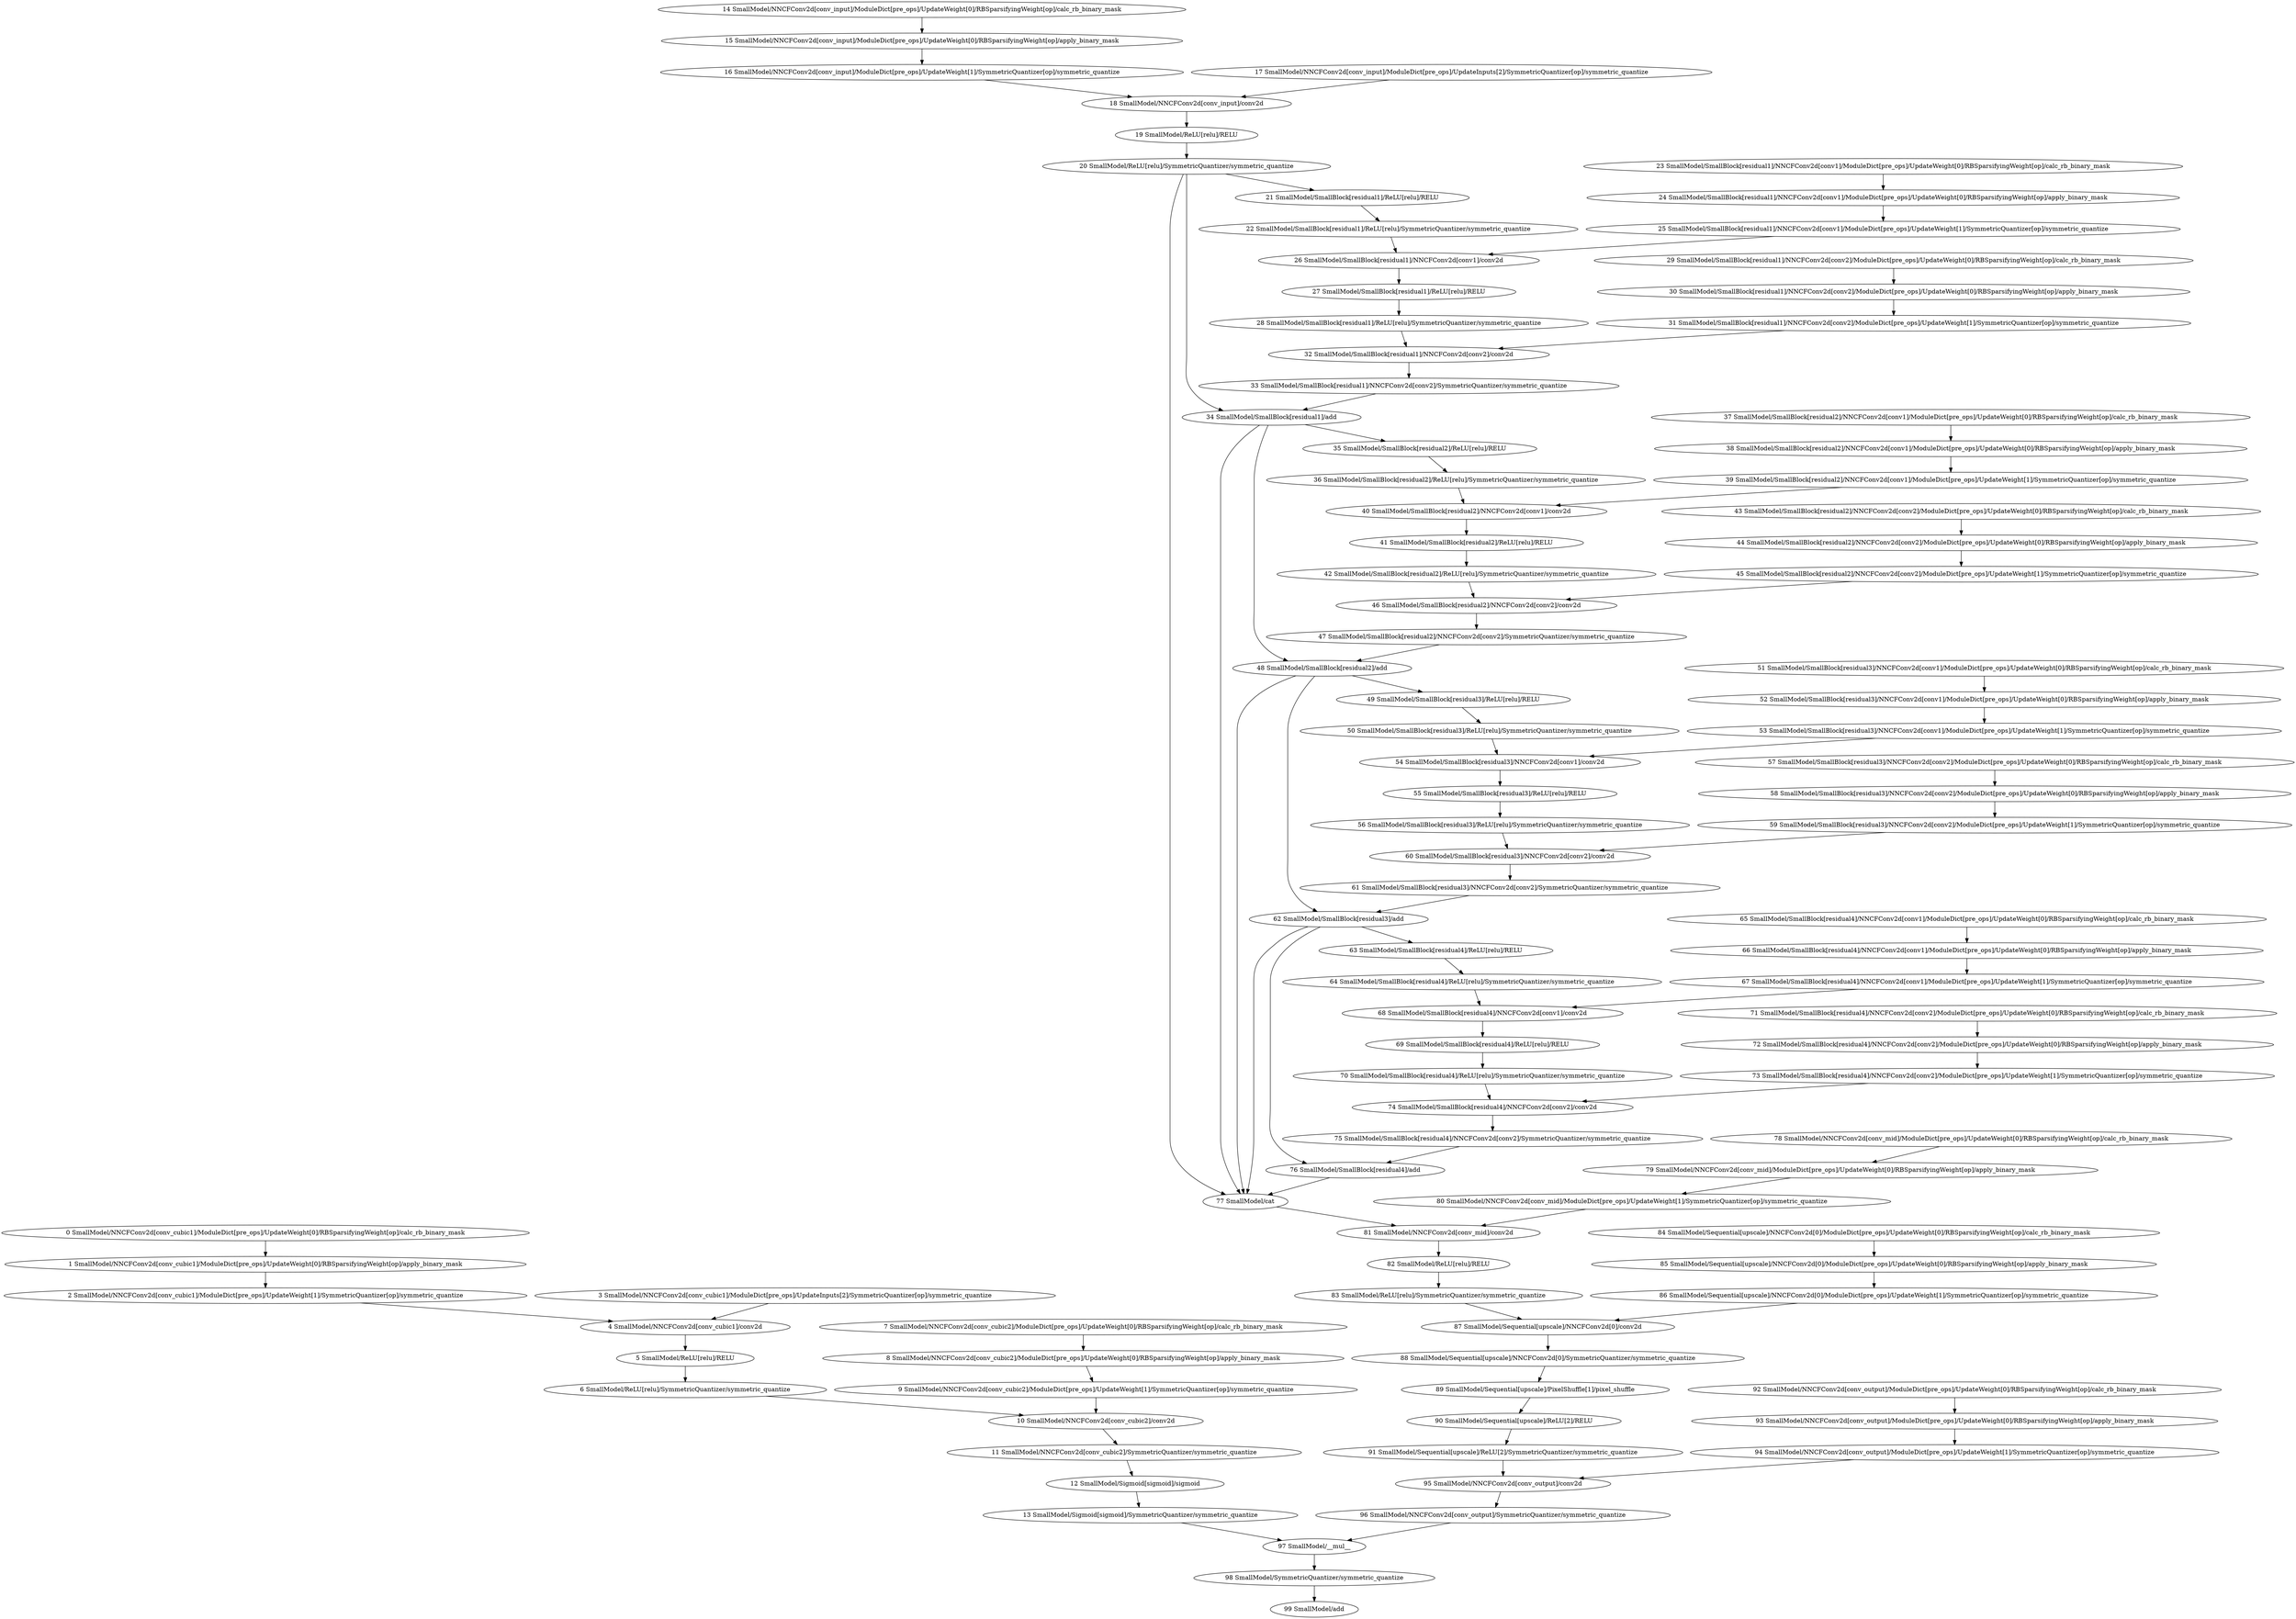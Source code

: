 strict digraph  {
"0 SmallModel/NNCFConv2d[conv_cubic1]/ModuleDict[pre_ops]/UpdateWeight[0]/RBSparsifyingWeight[op]/calc_rb_binary_mask" [id=0, scope="SmallModel/NNCFConv2d[conv_cubic1]/ModuleDict[pre_ops]/UpdateWeight[0]/RBSparsifyingWeight[op]", type=calc_rb_binary_mask];
"1 SmallModel/NNCFConv2d[conv_cubic1]/ModuleDict[pre_ops]/UpdateWeight[0]/RBSparsifyingWeight[op]/apply_binary_mask" [id=1, scope="SmallModel/NNCFConv2d[conv_cubic1]/ModuleDict[pre_ops]/UpdateWeight[0]/RBSparsifyingWeight[op]", type=apply_binary_mask];
"2 SmallModel/NNCFConv2d[conv_cubic1]/ModuleDict[pre_ops]/UpdateWeight[1]/SymmetricQuantizer[op]/symmetric_quantize" [id=2, scope="SmallModel/NNCFConv2d[conv_cubic1]/ModuleDict[pre_ops]/UpdateWeight[1]/SymmetricQuantizer[op]", type=symmetric_quantize];
"3 SmallModel/NNCFConv2d[conv_cubic1]/ModuleDict[pre_ops]/UpdateInputs[2]/SymmetricQuantizer[op]/symmetric_quantize" [id=3, scope="SmallModel/NNCFConv2d[conv_cubic1]/ModuleDict[pre_ops]/UpdateInputs[2]/SymmetricQuantizer[op]", type=symmetric_quantize];
"4 SmallModel/NNCFConv2d[conv_cubic1]/conv2d" [id=4, scope="SmallModel/NNCFConv2d[conv_cubic1]", type=conv2d];
"5 SmallModel/ReLU[relu]/RELU" [id=5, scope="SmallModel/ReLU[relu]", type=RELU];
"6 SmallModel/ReLU[relu]/SymmetricQuantizer/symmetric_quantize" [id=6, scope="SmallModel/ReLU[relu]/SymmetricQuantizer", type=symmetric_quantize];
"7 SmallModel/NNCFConv2d[conv_cubic2]/ModuleDict[pre_ops]/UpdateWeight[0]/RBSparsifyingWeight[op]/calc_rb_binary_mask" [id=7, scope="SmallModel/NNCFConv2d[conv_cubic2]/ModuleDict[pre_ops]/UpdateWeight[0]/RBSparsifyingWeight[op]", type=calc_rb_binary_mask];
"8 SmallModel/NNCFConv2d[conv_cubic2]/ModuleDict[pre_ops]/UpdateWeight[0]/RBSparsifyingWeight[op]/apply_binary_mask" [id=8, scope="SmallModel/NNCFConv2d[conv_cubic2]/ModuleDict[pre_ops]/UpdateWeight[0]/RBSparsifyingWeight[op]", type=apply_binary_mask];
"9 SmallModel/NNCFConv2d[conv_cubic2]/ModuleDict[pre_ops]/UpdateWeight[1]/SymmetricQuantizer[op]/symmetric_quantize" [id=9, scope="SmallModel/NNCFConv2d[conv_cubic2]/ModuleDict[pre_ops]/UpdateWeight[1]/SymmetricQuantizer[op]", type=symmetric_quantize];
"10 SmallModel/NNCFConv2d[conv_cubic2]/conv2d" [id=10, scope="SmallModel/NNCFConv2d[conv_cubic2]", type=conv2d];
"11 SmallModel/NNCFConv2d[conv_cubic2]/SymmetricQuantizer/symmetric_quantize" [id=11, scope="SmallModel/NNCFConv2d[conv_cubic2]/SymmetricQuantizer", type=symmetric_quantize];
"12 SmallModel/Sigmoid[sigmoid]/sigmoid" [id=12, scope="SmallModel/Sigmoid[sigmoid]", type=sigmoid];
"13 SmallModel/Sigmoid[sigmoid]/SymmetricQuantizer/symmetric_quantize" [id=13, scope="SmallModel/Sigmoid[sigmoid]/SymmetricQuantizer", type=symmetric_quantize];
"14 SmallModel/NNCFConv2d[conv_input]/ModuleDict[pre_ops]/UpdateWeight[0]/RBSparsifyingWeight[op]/calc_rb_binary_mask" [id=14, scope="SmallModel/NNCFConv2d[conv_input]/ModuleDict[pre_ops]/UpdateWeight[0]/RBSparsifyingWeight[op]", type=calc_rb_binary_mask];
"15 SmallModel/NNCFConv2d[conv_input]/ModuleDict[pre_ops]/UpdateWeight[0]/RBSparsifyingWeight[op]/apply_binary_mask" [id=15, scope="SmallModel/NNCFConv2d[conv_input]/ModuleDict[pre_ops]/UpdateWeight[0]/RBSparsifyingWeight[op]", type=apply_binary_mask];
"16 SmallModel/NNCFConv2d[conv_input]/ModuleDict[pre_ops]/UpdateWeight[1]/SymmetricQuantizer[op]/symmetric_quantize" [id=16, scope="SmallModel/NNCFConv2d[conv_input]/ModuleDict[pre_ops]/UpdateWeight[1]/SymmetricQuantizer[op]", type=symmetric_quantize];
"17 SmallModel/NNCFConv2d[conv_input]/ModuleDict[pre_ops]/UpdateInputs[2]/SymmetricQuantizer[op]/symmetric_quantize" [id=17, scope="SmallModel/NNCFConv2d[conv_input]/ModuleDict[pre_ops]/UpdateInputs[2]/SymmetricQuantizer[op]", type=symmetric_quantize];
"18 SmallModel/NNCFConv2d[conv_input]/conv2d" [id=18, scope="SmallModel/NNCFConv2d[conv_input]", type=conv2d];
"19 SmallModel/ReLU[relu]/RELU" [id=19, scope="SmallModel/ReLU[relu]", type=RELU];
"20 SmallModel/ReLU[relu]/SymmetricQuantizer/symmetric_quantize" [id=20, scope="SmallModel/ReLU[relu]/SymmetricQuantizer", type=symmetric_quantize];
"21 SmallModel/SmallBlock[residual1]/ReLU[relu]/RELU" [id=21, scope="SmallModel/SmallBlock[residual1]/ReLU[relu]", type=RELU];
"22 SmallModel/SmallBlock[residual1]/ReLU[relu]/SymmetricQuantizer/symmetric_quantize" [id=22, scope="SmallModel/SmallBlock[residual1]/ReLU[relu]/SymmetricQuantizer", type=symmetric_quantize];
"23 SmallModel/SmallBlock[residual1]/NNCFConv2d[conv1]/ModuleDict[pre_ops]/UpdateWeight[0]/RBSparsifyingWeight[op]/calc_rb_binary_mask" [id=23, scope="SmallModel/SmallBlock[residual1]/NNCFConv2d[conv1]/ModuleDict[pre_ops]/UpdateWeight[0]/RBSparsifyingWeight[op]", type=calc_rb_binary_mask];
"24 SmallModel/SmallBlock[residual1]/NNCFConv2d[conv1]/ModuleDict[pre_ops]/UpdateWeight[0]/RBSparsifyingWeight[op]/apply_binary_mask" [id=24, scope="SmallModel/SmallBlock[residual1]/NNCFConv2d[conv1]/ModuleDict[pre_ops]/UpdateWeight[0]/RBSparsifyingWeight[op]", type=apply_binary_mask];
"25 SmallModel/SmallBlock[residual1]/NNCFConv2d[conv1]/ModuleDict[pre_ops]/UpdateWeight[1]/SymmetricQuantizer[op]/symmetric_quantize" [id=25, scope="SmallModel/SmallBlock[residual1]/NNCFConv2d[conv1]/ModuleDict[pre_ops]/UpdateWeight[1]/SymmetricQuantizer[op]", type=symmetric_quantize];
"26 SmallModel/SmallBlock[residual1]/NNCFConv2d[conv1]/conv2d" [id=26, scope="SmallModel/SmallBlock[residual1]/NNCFConv2d[conv1]", type=conv2d];
"27 SmallModel/SmallBlock[residual1]/ReLU[relu]/RELU" [id=27, scope="SmallModel/SmallBlock[residual1]/ReLU[relu]", type=RELU];
"28 SmallModel/SmallBlock[residual1]/ReLU[relu]/SymmetricQuantizer/symmetric_quantize" [id=28, scope="SmallModel/SmallBlock[residual1]/ReLU[relu]/SymmetricQuantizer", type=symmetric_quantize];
"29 SmallModel/SmallBlock[residual1]/NNCFConv2d[conv2]/ModuleDict[pre_ops]/UpdateWeight[0]/RBSparsifyingWeight[op]/calc_rb_binary_mask" [id=29, scope="SmallModel/SmallBlock[residual1]/NNCFConv2d[conv2]/ModuleDict[pre_ops]/UpdateWeight[0]/RBSparsifyingWeight[op]", type=calc_rb_binary_mask];
"30 SmallModel/SmallBlock[residual1]/NNCFConv2d[conv2]/ModuleDict[pre_ops]/UpdateWeight[0]/RBSparsifyingWeight[op]/apply_binary_mask" [id=30, scope="SmallModel/SmallBlock[residual1]/NNCFConv2d[conv2]/ModuleDict[pre_ops]/UpdateWeight[0]/RBSparsifyingWeight[op]", type=apply_binary_mask];
"31 SmallModel/SmallBlock[residual1]/NNCFConv2d[conv2]/ModuleDict[pre_ops]/UpdateWeight[1]/SymmetricQuantizer[op]/symmetric_quantize" [id=31, scope="SmallModel/SmallBlock[residual1]/NNCFConv2d[conv2]/ModuleDict[pre_ops]/UpdateWeight[1]/SymmetricQuantizer[op]", type=symmetric_quantize];
"32 SmallModel/SmallBlock[residual1]/NNCFConv2d[conv2]/conv2d" [id=32, scope="SmallModel/SmallBlock[residual1]/NNCFConv2d[conv2]", type=conv2d];
"33 SmallModel/SmallBlock[residual1]/NNCFConv2d[conv2]/SymmetricQuantizer/symmetric_quantize" [id=33, scope="SmallModel/SmallBlock[residual1]/NNCFConv2d[conv2]/SymmetricQuantizer", type=symmetric_quantize];
"34 SmallModel/SmallBlock[residual1]/add" [id=34, scope="SmallModel/SmallBlock[residual1]", type=add];
"35 SmallModel/SmallBlock[residual2]/ReLU[relu]/RELU" [id=35, scope="SmallModel/SmallBlock[residual2]/ReLU[relu]", type=RELU];
"36 SmallModel/SmallBlock[residual2]/ReLU[relu]/SymmetricQuantizer/symmetric_quantize" [id=36, scope="SmallModel/SmallBlock[residual2]/ReLU[relu]/SymmetricQuantizer", type=symmetric_quantize];
"37 SmallModel/SmallBlock[residual2]/NNCFConv2d[conv1]/ModuleDict[pre_ops]/UpdateWeight[0]/RBSparsifyingWeight[op]/calc_rb_binary_mask" [id=37, scope="SmallModel/SmallBlock[residual2]/NNCFConv2d[conv1]/ModuleDict[pre_ops]/UpdateWeight[0]/RBSparsifyingWeight[op]", type=calc_rb_binary_mask];
"38 SmallModel/SmallBlock[residual2]/NNCFConv2d[conv1]/ModuleDict[pre_ops]/UpdateWeight[0]/RBSparsifyingWeight[op]/apply_binary_mask" [id=38, scope="SmallModel/SmallBlock[residual2]/NNCFConv2d[conv1]/ModuleDict[pre_ops]/UpdateWeight[0]/RBSparsifyingWeight[op]", type=apply_binary_mask];
"39 SmallModel/SmallBlock[residual2]/NNCFConv2d[conv1]/ModuleDict[pre_ops]/UpdateWeight[1]/SymmetricQuantizer[op]/symmetric_quantize" [id=39, scope="SmallModel/SmallBlock[residual2]/NNCFConv2d[conv1]/ModuleDict[pre_ops]/UpdateWeight[1]/SymmetricQuantizer[op]", type=symmetric_quantize];
"40 SmallModel/SmallBlock[residual2]/NNCFConv2d[conv1]/conv2d" [id=40, scope="SmallModel/SmallBlock[residual2]/NNCFConv2d[conv1]", type=conv2d];
"41 SmallModel/SmallBlock[residual2]/ReLU[relu]/RELU" [id=41, scope="SmallModel/SmallBlock[residual2]/ReLU[relu]", type=RELU];
"42 SmallModel/SmallBlock[residual2]/ReLU[relu]/SymmetricQuantizer/symmetric_quantize" [id=42, scope="SmallModel/SmallBlock[residual2]/ReLU[relu]/SymmetricQuantizer", type=symmetric_quantize];
"43 SmallModel/SmallBlock[residual2]/NNCFConv2d[conv2]/ModuleDict[pre_ops]/UpdateWeight[0]/RBSparsifyingWeight[op]/calc_rb_binary_mask" [id=43, scope="SmallModel/SmallBlock[residual2]/NNCFConv2d[conv2]/ModuleDict[pre_ops]/UpdateWeight[0]/RBSparsifyingWeight[op]", type=calc_rb_binary_mask];
"44 SmallModel/SmallBlock[residual2]/NNCFConv2d[conv2]/ModuleDict[pre_ops]/UpdateWeight[0]/RBSparsifyingWeight[op]/apply_binary_mask" [id=44, scope="SmallModel/SmallBlock[residual2]/NNCFConv2d[conv2]/ModuleDict[pre_ops]/UpdateWeight[0]/RBSparsifyingWeight[op]", type=apply_binary_mask];
"45 SmallModel/SmallBlock[residual2]/NNCFConv2d[conv2]/ModuleDict[pre_ops]/UpdateWeight[1]/SymmetricQuantizer[op]/symmetric_quantize" [id=45, scope="SmallModel/SmallBlock[residual2]/NNCFConv2d[conv2]/ModuleDict[pre_ops]/UpdateWeight[1]/SymmetricQuantizer[op]", type=symmetric_quantize];
"46 SmallModel/SmallBlock[residual2]/NNCFConv2d[conv2]/conv2d" [id=46, scope="SmallModel/SmallBlock[residual2]/NNCFConv2d[conv2]", type=conv2d];
"47 SmallModel/SmallBlock[residual2]/NNCFConv2d[conv2]/SymmetricQuantizer/symmetric_quantize" [id=47, scope="SmallModel/SmallBlock[residual2]/NNCFConv2d[conv2]/SymmetricQuantizer", type=symmetric_quantize];
"48 SmallModel/SmallBlock[residual2]/add" [id=48, scope="SmallModel/SmallBlock[residual2]", type=add];
"49 SmallModel/SmallBlock[residual3]/ReLU[relu]/RELU" [id=49, scope="SmallModel/SmallBlock[residual3]/ReLU[relu]", type=RELU];
"50 SmallModel/SmallBlock[residual3]/ReLU[relu]/SymmetricQuantizer/symmetric_quantize" [id=50, scope="SmallModel/SmallBlock[residual3]/ReLU[relu]/SymmetricQuantizer", type=symmetric_quantize];
"51 SmallModel/SmallBlock[residual3]/NNCFConv2d[conv1]/ModuleDict[pre_ops]/UpdateWeight[0]/RBSparsifyingWeight[op]/calc_rb_binary_mask" [id=51, scope="SmallModel/SmallBlock[residual3]/NNCFConv2d[conv1]/ModuleDict[pre_ops]/UpdateWeight[0]/RBSparsifyingWeight[op]", type=calc_rb_binary_mask];
"52 SmallModel/SmallBlock[residual3]/NNCFConv2d[conv1]/ModuleDict[pre_ops]/UpdateWeight[0]/RBSparsifyingWeight[op]/apply_binary_mask" [id=52, scope="SmallModel/SmallBlock[residual3]/NNCFConv2d[conv1]/ModuleDict[pre_ops]/UpdateWeight[0]/RBSparsifyingWeight[op]", type=apply_binary_mask];
"53 SmallModel/SmallBlock[residual3]/NNCFConv2d[conv1]/ModuleDict[pre_ops]/UpdateWeight[1]/SymmetricQuantizer[op]/symmetric_quantize" [id=53, scope="SmallModel/SmallBlock[residual3]/NNCFConv2d[conv1]/ModuleDict[pre_ops]/UpdateWeight[1]/SymmetricQuantizer[op]", type=symmetric_quantize];
"54 SmallModel/SmallBlock[residual3]/NNCFConv2d[conv1]/conv2d" [id=54, scope="SmallModel/SmallBlock[residual3]/NNCFConv2d[conv1]", type=conv2d];
"55 SmallModel/SmallBlock[residual3]/ReLU[relu]/RELU" [id=55, scope="SmallModel/SmallBlock[residual3]/ReLU[relu]", type=RELU];
"56 SmallModel/SmallBlock[residual3]/ReLU[relu]/SymmetricQuantizer/symmetric_quantize" [id=56, scope="SmallModel/SmallBlock[residual3]/ReLU[relu]/SymmetricQuantizer", type=symmetric_quantize];
"57 SmallModel/SmallBlock[residual3]/NNCFConv2d[conv2]/ModuleDict[pre_ops]/UpdateWeight[0]/RBSparsifyingWeight[op]/calc_rb_binary_mask" [id=57, scope="SmallModel/SmallBlock[residual3]/NNCFConv2d[conv2]/ModuleDict[pre_ops]/UpdateWeight[0]/RBSparsifyingWeight[op]", type=calc_rb_binary_mask];
"58 SmallModel/SmallBlock[residual3]/NNCFConv2d[conv2]/ModuleDict[pre_ops]/UpdateWeight[0]/RBSparsifyingWeight[op]/apply_binary_mask" [id=58, scope="SmallModel/SmallBlock[residual3]/NNCFConv2d[conv2]/ModuleDict[pre_ops]/UpdateWeight[0]/RBSparsifyingWeight[op]", type=apply_binary_mask];
"59 SmallModel/SmallBlock[residual3]/NNCFConv2d[conv2]/ModuleDict[pre_ops]/UpdateWeight[1]/SymmetricQuantizer[op]/symmetric_quantize" [id=59, scope="SmallModel/SmallBlock[residual3]/NNCFConv2d[conv2]/ModuleDict[pre_ops]/UpdateWeight[1]/SymmetricQuantizer[op]", type=symmetric_quantize];
"60 SmallModel/SmallBlock[residual3]/NNCFConv2d[conv2]/conv2d" [id=60, scope="SmallModel/SmallBlock[residual3]/NNCFConv2d[conv2]", type=conv2d];
"61 SmallModel/SmallBlock[residual3]/NNCFConv2d[conv2]/SymmetricQuantizer/symmetric_quantize" [id=61, scope="SmallModel/SmallBlock[residual3]/NNCFConv2d[conv2]/SymmetricQuantizer", type=symmetric_quantize];
"62 SmallModel/SmallBlock[residual3]/add" [id=62, scope="SmallModel/SmallBlock[residual3]", type=add];
"63 SmallModel/SmallBlock[residual4]/ReLU[relu]/RELU" [id=63, scope="SmallModel/SmallBlock[residual4]/ReLU[relu]", type=RELU];
"64 SmallModel/SmallBlock[residual4]/ReLU[relu]/SymmetricQuantizer/symmetric_quantize" [id=64, scope="SmallModel/SmallBlock[residual4]/ReLU[relu]/SymmetricQuantizer", type=symmetric_quantize];
"65 SmallModel/SmallBlock[residual4]/NNCFConv2d[conv1]/ModuleDict[pre_ops]/UpdateWeight[0]/RBSparsifyingWeight[op]/calc_rb_binary_mask" [id=65, scope="SmallModel/SmallBlock[residual4]/NNCFConv2d[conv1]/ModuleDict[pre_ops]/UpdateWeight[0]/RBSparsifyingWeight[op]", type=calc_rb_binary_mask];
"66 SmallModel/SmallBlock[residual4]/NNCFConv2d[conv1]/ModuleDict[pre_ops]/UpdateWeight[0]/RBSparsifyingWeight[op]/apply_binary_mask" [id=66, scope="SmallModel/SmallBlock[residual4]/NNCFConv2d[conv1]/ModuleDict[pre_ops]/UpdateWeight[0]/RBSparsifyingWeight[op]", type=apply_binary_mask];
"67 SmallModel/SmallBlock[residual4]/NNCFConv2d[conv1]/ModuleDict[pre_ops]/UpdateWeight[1]/SymmetricQuantizer[op]/symmetric_quantize" [id=67, scope="SmallModel/SmallBlock[residual4]/NNCFConv2d[conv1]/ModuleDict[pre_ops]/UpdateWeight[1]/SymmetricQuantizer[op]", type=symmetric_quantize];
"68 SmallModel/SmallBlock[residual4]/NNCFConv2d[conv1]/conv2d" [id=68, scope="SmallModel/SmallBlock[residual4]/NNCFConv2d[conv1]", type=conv2d];
"69 SmallModel/SmallBlock[residual4]/ReLU[relu]/RELU" [id=69, scope="SmallModel/SmallBlock[residual4]/ReLU[relu]", type=RELU];
"70 SmallModel/SmallBlock[residual4]/ReLU[relu]/SymmetricQuantizer/symmetric_quantize" [id=70, scope="SmallModel/SmallBlock[residual4]/ReLU[relu]/SymmetricQuantizer", type=symmetric_quantize];
"71 SmallModel/SmallBlock[residual4]/NNCFConv2d[conv2]/ModuleDict[pre_ops]/UpdateWeight[0]/RBSparsifyingWeight[op]/calc_rb_binary_mask" [id=71, scope="SmallModel/SmallBlock[residual4]/NNCFConv2d[conv2]/ModuleDict[pre_ops]/UpdateWeight[0]/RBSparsifyingWeight[op]", type=calc_rb_binary_mask];
"72 SmallModel/SmallBlock[residual4]/NNCFConv2d[conv2]/ModuleDict[pre_ops]/UpdateWeight[0]/RBSparsifyingWeight[op]/apply_binary_mask" [id=72, scope="SmallModel/SmallBlock[residual4]/NNCFConv2d[conv2]/ModuleDict[pre_ops]/UpdateWeight[0]/RBSparsifyingWeight[op]", type=apply_binary_mask];
"73 SmallModel/SmallBlock[residual4]/NNCFConv2d[conv2]/ModuleDict[pre_ops]/UpdateWeight[1]/SymmetricQuantizer[op]/symmetric_quantize" [id=73, scope="SmallModel/SmallBlock[residual4]/NNCFConv2d[conv2]/ModuleDict[pre_ops]/UpdateWeight[1]/SymmetricQuantizer[op]", type=symmetric_quantize];
"74 SmallModel/SmallBlock[residual4]/NNCFConv2d[conv2]/conv2d" [id=74, scope="SmallModel/SmallBlock[residual4]/NNCFConv2d[conv2]", type=conv2d];
"75 SmallModel/SmallBlock[residual4]/NNCFConv2d[conv2]/SymmetricQuantizer/symmetric_quantize" [id=75, scope="SmallModel/SmallBlock[residual4]/NNCFConv2d[conv2]/SymmetricQuantizer", type=symmetric_quantize];
"76 SmallModel/SmallBlock[residual4]/add" [id=76, scope="SmallModel/SmallBlock[residual4]", type=add];
"77 SmallModel/cat" [id=77, scope=SmallModel, type=cat];
"78 SmallModel/NNCFConv2d[conv_mid]/ModuleDict[pre_ops]/UpdateWeight[0]/RBSparsifyingWeight[op]/calc_rb_binary_mask" [id=78, scope="SmallModel/NNCFConv2d[conv_mid]/ModuleDict[pre_ops]/UpdateWeight[0]/RBSparsifyingWeight[op]", type=calc_rb_binary_mask];
"79 SmallModel/NNCFConv2d[conv_mid]/ModuleDict[pre_ops]/UpdateWeight[0]/RBSparsifyingWeight[op]/apply_binary_mask" [id=79, scope="SmallModel/NNCFConv2d[conv_mid]/ModuleDict[pre_ops]/UpdateWeight[0]/RBSparsifyingWeight[op]", type=apply_binary_mask];
"80 SmallModel/NNCFConv2d[conv_mid]/ModuleDict[pre_ops]/UpdateWeight[1]/SymmetricQuantizer[op]/symmetric_quantize" [id=80, scope="SmallModel/NNCFConv2d[conv_mid]/ModuleDict[pre_ops]/UpdateWeight[1]/SymmetricQuantizer[op]", type=symmetric_quantize];
"81 SmallModel/NNCFConv2d[conv_mid]/conv2d" [id=81, scope="SmallModel/NNCFConv2d[conv_mid]", type=conv2d];
"82 SmallModel/ReLU[relu]/RELU" [id=82, scope="SmallModel/ReLU[relu]", type=RELU];
"83 SmallModel/ReLU[relu]/SymmetricQuantizer/symmetric_quantize" [id=83, scope="SmallModel/ReLU[relu]/SymmetricQuantizer", type=symmetric_quantize];
"84 SmallModel/Sequential[upscale]/NNCFConv2d[0]/ModuleDict[pre_ops]/UpdateWeight[0]/RBSparsifyingWeight[op]/calc_rb_binary_mask" [id=84, scope="SmallModel/Sequential[upscale]/NNCFConv2d[0]/ModuleDict[pre_ops]/UpdateWeight[0]/RBSparsifyingWeight[op]", type=calc_rb_binary_mask];
"85 SmallModel/Sequential[upscale]/NNCFConv2d[0]/ModuleDict[pre_ops]/UpdateWeight[0]/RBSparsifyingWeight[op]/apply_binary_mask" [id=85, scope="SmallModel/Sequential[upscale]/NNCFConv2d[0]/ModuleDict[pre_ops]/UpdateWeight[0]/RBSparsifyingWeight[op]", type=apply_binary_mask];
"86 SmallModel/Sequential[upscale]/NNCFConv2d[0]/ModuleDict[pre_ops]/UpdateWeight[1]/SymmetricQuantizer[op]/symmetric_quantize" [id=86, scope="SmallModel/Sequential[upscale]/NNCFConv2d[0]/ModuleDict[pre_ops]/UpdateWeight[1]/SymmetricQuantizer[op]", type=symmetric_quantize];
"87 SmallModel/Sequential[upscale]/NNCFConv2d[0]/conv2d" [id=87, scope="SmallModel/Sequential[upscale]/NNCFConv2d[0]", type=conv2d];
"88 SmallModel/Sequential[upscale]/NNCFConv2d[0]/SymmetricQuantizer/symmetric_quantize" [id=88, scope="SmallModel/Sequential[upscale]/NNCFConv2d[0]/SymmetricQuantizer", type=symmetric_quantize];
"89 SmallModel/Sequential[upscale]/PixelShuffle[1]/pixel_shuffle" [id=89, scope="SmallModel/Sequential[upscale]/PixelShuffle[1]", type=pixel_shuffle];
"90 SmallModel/Sequential[upscale]/ReLU[2]/RELU" [id=90, scope="SmallModel/Sequential[upscale]/ReLU[2]", type=RELU];
"91 SmallModel/Sequential[upscale]/ReLU[2]/SymmetricQuantizer/symmetric_quantize" [id=91, scope="SmallModel/Sequential[upscale]/ReLU[2]/SymmetricQuantizer", type=symmetric_quantize];
"92 SmallModel/NNCFConv2d[conv_output]/ModuleDict[pre_ops]/UpdateWeight[0]/RBSparsifyingWeight[op]/calc_rb_binary_mask" [id=92, scope="SmallModel/NNCFConv2d[conv_output]/ModuleDict[pre_ops]/UpdateWeight[0]/RBSparsifyingWeight[op]", type=calc_rb_binary_mask];
"93 SmallModel/NNCFConv2d[conv_output]/ModuleDict[pre_ops]/UpdateWeight[0]/RBSparsifyingWeight[op]/apply_binary_mask" [id=93, scope="SmallModel/NNCFConv2d[conv_output]/ModuleDict[pre_ops]/UpdateWeight[0]/RBSparsifyingWeight[op]", type=apply_binary_mask];
"94 SmallModel/NNCFConv2d[conv_output]/ModuleDict[pre_ops]/UpdateWeight[1]/SymmetricQuantizer[op]/symmetric_quantize" [id=94, scope="SmallModel/NNCFConv2d[conv_output]/ModuleDict[pre_ops]/UpdateWeight[1]/SymmetricQuantizer[op]", type=symmetric_quantize];
"95 SmallModel/NNCFConv2d[conv_output]/conv2d" [id=95, scope="SmallModel/NNCFConv2d[conv_output]", type=conv2d];
"96 SmallModel/NNCFConv2d[conv_output]/SymmetricQuantizer/symmetric_quantize" [id=96, scope="SmallModel/NNCFConv2d[conv_output]/SymmetricQuantizer", type=symmetric_quantize];
"97 SmallModel/__mul__" [id=97, scope=SmallModel, type=__mul__];
"98 SmallModel/SymmetricQuantizer/symmetric_quantize" [id=98, scope="SmallModel/SymmetricQuantizer", type=symmetric_quantize];
"99 SmallModel/add" [id=99, scope=SmallModel, type=add];
"0 SmallModel/NNCFConv2d[conv_cubic1]/ModuleDict[pre_ops]/UpdateWeight[0]/RBSparsifyingWeight[op]/calc_rb_binary_mask" -> "1 SmallModel/NNCFConv2d[conv_cubic1]/ModuleDict[pre_ops]/UpdateWeight[0]/RBSparsifyingWeight[op]/apply_binary_mask";
"1 SmallModel/NNCFConv2d[conv_cubic1]/ModuleDict[pre_ops]/UpdateWeight[0]/RBSparsifyingWeight[op]/apply_binary_mask" -> "2 SmallModel/NNCFConv2d[conv_cubic1]/ModuleDict[pre_ops]/UpdateWeight[1]/SymmetricQuantizer[op]/symmetric_quantize";
"2 SmallModel/NNCFConv2d[conv_cubic1]/ModuleDict[pre_ops]/UpdateWeight[1]/SymmetricQuantizer[op]/symmetric_quantize" -> "4 SmallModel/NNCFConv2d[conv_cubic1]/conv2d";
"3 SmallModel/NNCFConv2d[conv_cubic1]/ModuleDict[pre_ops]/UpdateInputs[2]/SymmetricQuantizer[op]/symmetric_quantize" -> "4 SmallModel/NNCFConv2d[conv_cubic1]/conv2d";
"4 SmallModel/NNCFConv2d[conv_cubic1]/conv2d" -> "5 SmallModel/ReLU[relu]/RELU";
"5 SmallModel/ReLU[relu]/RELU" -> "6 SmallModel/ReLU[relu]/SymmetricQuantizer/symmetric_quantize";
"7 SmallModel/NNCFConv2d[conv_cubic2]/ModuleDict[pre_ops]/UpdateWeight[0]/RBSparsifyingWeight[op]/calc_rb_binary_mask" -> "8 SmallModel/NNCFConv2d[conv_cubic2]/ModuleDict[pre_ops]/UpdateWeight[0]/RBSparsifyingWeight[op]/apply_binary_mask";
"8 SmallModel/NNCFConv2d[conv_cubic2]/ModuleDict[pre_ops]/UpdateWeight[0]/RBSparsifyingWeight[op]/apply_binary_mask" -> "9 SmallModel/NNCFConv2d[conv_cubic2]/ModuleDict[pre_ops]/UpdateWeight[1]/SymmetricQuantizer[op]/symmetric_quantize";
"6 SmallModel/ReLU[relu]/SymmetricQuantizer/symmetric_quantize" -> "10 SmallModel/NNCFConv2d[conv_cubic2]/conv2d";
"9 SmallModel/NNCFConv2d[conv_cubic2]/ModuleDict[pre_ops]/UpdateWeight[1]/SymmetricQuantizer[op]/symmetric_quantize" -> "10 SmallModel/NNCFConv2d[conv_cubic2]/conv2d";
"10 SmallModel/NNCFConv2d[conv_cubic2]/conv2d" -> "11 SmallModel/NNCFConv2d[conv_cubic2]/SymmetricQuantizer/symmetric_quantize";
"11 SmallModel/NNCFConv2d[conv_cubic2]/SymmetricQuantizer/symmetric_quantize" -> "12 SmallModel/Sigmoid[sigmoid]/sigmoid";
"12 SmallModel/Sigmoid[sigmoid]/sigmoid" -> "13 SmallModel/Sigmoid[sigmoid]/SymmetricQuantizer/symmetric_quantize";
"13 SmallModel/Sigmoid[sigmoid]/SymmetricQuantizer/symmetric_quantize" -> "97 SmallModel/__mul__";
"14 SmallModel/NNCFConv2d[conv_input]/ModuleDict[pre_ops]/UpdateWeight[0]/RBSparsifyingWeight[op]/calc_rb_binary_mask" -> "15 SmallModel/NNCFConv2d[conv_input]/ModuleDict[pre_ops]/UpdateWeight[0]/RBSparsifyingWeight[op]/apply_binary_mask";
"15 SmallModel/NNCFConv2d[conv_input]/ModuleDict[pre_ops]/UpdateWeight[0]/RBSparsifyingWeight[op]/apply_binary_mask" -> "16 SmallModel/NNCFConv2d[conv_input]/ModuleDict[pre_ops]/UpdateWeight[1]/SymmetricQuantizer[op]/symmetric_quantize";
"16 SmallModel/NNCFConv2d[conv_input]/ModuleDict[pre_ops]/UpdateWeight[1]/SymmetricQuantizer[op]/symmetric_quantize" -> "18 SmallModel/NNCFConv2d[conv_input]/conv2d";
"17 SmallModel/NNCFConv2d[conv_input]/ModuleDict[pre_ops]/UpdateInputs[2]/SymmetricQuantizer[op]/symmetric_quantize" -> "18 SmallModel/NNCFConv2d[conv_input]/conv2d";
"18 SmallModel/NNCFConv2d[conv_input]/conv2d" -> "19 SmallModel/ReLU[relu]/RELU";
"19 SmallModel/ReLU[relu]/RELU" -> "20 SmallModel/ReLU[relu]/SymmetricQuantizer/symmetric_quantize";
"20 SmallModel/ReLU[relu]/SymmetricQuantizer/symmetric_quantize" -> "21 SmallModel/SmallBlock[residual1]/ReLU[relu]/RELU";
"20 SmallModel/ReLU[relu]/SymmetricQuantizer/symmetric_quantize" -> "34 SmallModel/SmallBlock[residual1]/add";
"20 SmallModel/ReLU[relu]/SymmetricQuantizer/symmetric_quantize" -> "77 SmallModel/cat";
"21 SmallModel/SmallBlock[residual1]/ReLU[relu]/RELU" -> "22 SmallModel/SmallBlock[residual1]/ReLU[relu]/SymmetricQuantizer/symmetric_quantize";
"22 SmallModel/SmallBlock[residual1]/ReLU[relu]/SymmetricQuantizer/symmetric_quantize" -> "26 SmallModel/SmallBlock[residual1]/NNCFConv2d[conv1]/conv2d";
"23 SmallModel/SmallBlock[residual1]/NNCFConv2d[conv1]/ModuleDict[pre_ops]/UpdateWeight[0]/RBSparsifyingWeight[op]/calc_rb_binary_mask" -> "24 SmallModel/SmallBlock[residual1]/NNCFConv2d[conv1]/ModuleDict[pre_ops]/UpdateWeight[0]/RBSparsifyingWeight[op]/apply_binary_mask";
"24 SmallModel/SmallBlock[residual1]/NNCFConv2d[conv1]/ModuleDict[pre_ops]/UpdateWeight[0]/RBSparsifyingWeight[op]/apply_binary_mask" -> "25 SmallModel/SmallBlock[residual1]/NNCFConv2d[conv1]/ModuleDict[pre_ops]/UpdateWeight[1]/SymmetricQuantizer[op]/symmetric_quantize";
"25 SmallModel/SmallBlock[residual1]/NNCFConv2d[conv1]/ModuleDict[pre_ops]/UpdateWeight[1]/SymmetricQuantizer[op]/symmetric_quantize" -> "26 SmallModel/SmallBlock[residual1]/NNCFConv2d[conv1]/conv2d";
"26 SmallModel/SmallBlock[residual1]/NNCFConv2d[conv1]/conv2d" -> "27 SmallModel/SmallBlock[residual1]/ReLU[relu]/RELU";
"27 SmallModel/SmallBlock[residual1]/ReLU[relu]/RELU" -> "28 SmallModel/SmallBlock[residual1]/ReLU[relu]/SymmetricQuantizer/symmetric_quantize";
"28 SmallModel/SmallBlock[residual1]/ReLU[relu]/SymmetricQuantizer/symmetric_quantize" -> "32 SmallModel/SmallBlock[residual1]/NNCFConv2d[conv2]/conv2d";
"29 SmallModel/SmallBlock[residual1]/NNCFConv2d[conv2]/ModuleDict[pre_ops]/UpdateWeight[0]/RBSparsifyingWeight[op]/calc_rb_binary_mask" -> "30 SmallModel/SmallBlock[residual1]/NNCFConv2d[conv2]/ModuleDict[pre_ops]/UpdateWeight[0]/RBSparsifyingWeight[op]/apply_binary_mask";
"30 SmallModel/SmallBlock[residual1]/NNCFConv2d[conv2]/ModuleDict[pre_ops]/UpdateWeight[0]/RBSparsifyingWeight[op]/apply_binary_mask" -> "31 SmallModel/SmallBlock[residual1]/NNCFConv2d[conv2]/ModuleDict[pre_ops]/UpdateWeight[1]/SymmetricQuantizer[op]/symmetric_quantize";
"31 SmallModel/SmallBlock[residual1]/NNCFConv2d[conv2]/ModuleDict[pre_ops]/UpdateWeight[1]/SymmetricQuantizer[op]/symmetric_quantize" -> "32 SmallModel/SmallBlock[residual1]/NNCFConv2d[conv2]/conv2d";
"32 SmallModel/SmallBlock[residual1]/NNCFConv2d[conv2]/conv2d" -> "33 SmallModel/SmallBlock[residual1]/NNCFConv2d[conv2]/SymmetricQuantizer/symmetric_quantize";
"33 SmallModel/SmallBlock[residual1]/NNCFConv2d[conv2]/SymmetricQuantizer/symmetric_quantize" -> "34 SmallModel/SmallBlock[residual1]/add";
"34 SmallModel/SmallBlock[residual1]/add" -> "35 SmallModel/SmallBlock[residual2]/ReLU[relu]/RELU";
"34 SmallModel/SmallBlock[residual1]/add" -> "48 SmallModel/SmallBlock[residual2]/add";
"34 SmallModel/SmallBlock[residual1]/add" -> "77 SmallModel/cat";
"35 SmallModel/SmallBlock[residual2]/ReLU[relu]/RELU" -> "36 SmallModel/SmallBlock[residual2]/ReLU[relu]/SymmetricQuantizer/symmetric_quantize";
"36 SmallModel/SmallBlock[residual2]/ReLU[relu]/SymmetricQuantizer/symmetric_quantize" -> "40 SmallModel/SmallBlock[residual2]/NNCFConv2d[conv1]/conv2d";
"37 SmallModel/SmallBlock[residual2]/NNCFConv2d[conv1]/ModuleDict[pre_ops]/UpdateWeight[0]/RBSparsifyingWeight[op]/calc_rb_binary_mask" -> "38 SmallModel/SmallBlock[residual2]/NNCFConv2d[conv1]/ModuleDict[pre_ops]/UpdateWeight[0]/RBSparsifyingWeight[op]/apply_binary_mask";
"38 SmallModel/SmallBlock[residual2]/NNCFConv2d[conv1]/ModuleDict[pre_ops]/UpdateWeight[0]/RBSparsifyingWeight[op]/apply_binary_mask" -> "39 SmallModel/SmallBlock[residual2]/NNCFConv2d[conv1]/ModuleDict[pre_ops]/UpdateWeight[1]/SymmetricQuantizer[op]/symmetric_quantize";
"39 SmallModel/SmallBlock[residual2]/NNCFConv2d[conv1]/ModuleDict[pre_ops]/UpdateWeight[1]/SymmetricQuantizer[op]/symmetric_quantize" -> "40 SmallModel/SmallBlock[residual2]/NNCFConv2d[conv1]/conv2d";
"40 SmallModel/SmallBlock[residual2]/NNCFConv2d[conv1]/conv2d" -> "41 SmallModel/SmallBlock[residual2]/ReLU[relu]/RELU";
"41 SmallModel/SmallBlock[residual2]/ReLU[relu]/RELU" -> "42 SmallModel/SmallBlock[residual2]/ReLU[relu]/SymmetricQuantizer/symmetric_quantize";
"42 SmallModel/SmallBlock[residual2]/ReLU[relu]/SymmetricQuantizer/symmetric_quantize" -> "46 SmallModel/SmallBlock[residual2]/NNCFConv2d[conv2]/conv2d";
"43 SmallModel/SmallBlock[residual2]/NNCFConv2d[conv2]/ModuleDict[pre_ops]/UpdateWeight[0]/RBSparsifyingWeight[op]/calc_rb_binary_mask" -> "44 SmallModel/SmallBlock[residual2]/NNCFConv2d[conv2]/ModuleDict[pre_ops]/UpdateWeight[0]/RBSparsifyingWeight[op]/apply_binary_mask";
"44 SmallModel/SmallBlock[residual2]/NNCFConv2d[conv2]/ModuleDict[pre_ops]/UpdateWeight[0]/RBSparsifyingWeight[op]/apply_binary_mask" -> "45 SmallModel/SmallBlock[residual2]/NNCFConv2d[conv2]/ModuleDict[pre_ops]/UpdateWeight[1]/SymmetricQuantizer[op]/symmetric_quantize";
"45 SmallModel/SmallBlock[residual2]/NNCFConv2d[conv2]/ModuleDict[pre_ops]/UpdateWeight[1]/SymmetricQuantizer[op]/symmetric_quantize" -> "46 SmallModel/SmallBlock[residual2]/NNCFConv2d[conv2]/conv2d";
"46 SmallModel/SmallBlock[residual2]/NNCFConv2d[conv2]/conv2d" -> "47 SmallModel/SmallBlock[residual2]/NNCFConv2d[conv2]/SymmetricQuantizer/symmetric_quantize";
"47 SmallModel/SmallBlock[residual2]/NNCFConv2d[conv2]/SymmetricQuantizer/symmetric_quantize" -> "48 SmallModel/SmallBlock[residual2]/add";
"48 SmallModel/SmallBlock[residual2]/add" -> "49 SmallModel/SmallBlock[residual3]/ReLU[relu]/RELU";
"48 SmallModel/SmallBlock[residual2]/add" -> "62 SmallModel/SmallBlock[residual3]/add";
"48 SmallModel/SmallBlock[residual2]/add" -> "77 SmallModel/cat";
"49 SmallModel/SmallBlock[residual3]/ReLU[relu]/RELU" -> "50 SmallModel/SmallBlock[residual3]/ReLU[relu]/SymmetricQuantizer/symmetric_quantize";
"50 SmallModel/SmallBlock[residual3]/ReLU[relu]/SymmetricQuantizer/symmetric_quantize" -> "54 SmallModel/SmallBlock[residual3]/NNCFConv2d[conv1]/conv2d";
"51 SmallModel/SmallBlock[residual3]/NNCFConv2d[conv1]/ModuleDict[pre_ops]/UpdateWeight[0]/RBSparsifyingWeight[op]/calc_rb_binary_mask" -> "52 SmallModel/SmallBlock[residual3]/NNCFConv2d[conv1]/ModuleDict[pre_ops]/UpdateWeight[0]/RBSparsifyingWeight[op]/apply_binary_mask";
"52 SmallModel/SmallBlock[residual3]/NNCFConv2d[conv1]/ModuleDict[pre_ops]/UpdateWeight[0]/RBSparsifyingWeight[op]/apply_binary_mask" -> "53 SmallModel/SmallBlock[residual3]/NNCFConv2d[conv1]/ModuleDict[pre_ops]/UpdateWeight[1]/SymmetricQuantizer[op]/symmetric_quantize";
"53 SmallModel/SmallBlock[residual3]/NNCFConv2d[conv1]/ModuleDict[pre_ops]/UpdateWeight[1]/SymmetricQuantizer[op]/symmetric_quantize" -> "54 SmallModel/SmallBlock[residual3]/NNCFConv2d[conv1]/conv2d";
"54 SmallModel/SmallBlock[residual3]/NNCFConv2d[conv1]/conv2d" -> "55 SmallModel/SmallBlock[residual3]/ReLU[relu]/RELU";
"55 SmallModel/SmallBlock[residual3]/ReLU[relu]/RELU" -> "56 SmallModel/SmallBlock[residual3]/ReLU[relu]/SymmetricQuantizer/symmetric_quantize";
"56 SmallModel/SmallBlock[residual3]/ReLU[relu]/SymmetricQuantizer/symmetric_quantize" -> "60 SmallModel/SmallBlock[residual3]/NNCFConv2d[conv2]/conv2d";
"57 SmallModel/SmallBlock[residual3]/NNCFConv2d[conv2]/ModuleDict[pre_ops]/UpdateWeight[0]/RBSparsifyingWeight[op]/calc_rb_binary_mask" -> "58 SmallModel/SmallBlock[residual3]/NNCFConv2d[conv2]/ModuleDict[pre_ops]/UpdateWeight[0]/RBSparsifyingWeight[op]/apply_binary_mask";
"58 SmallModel/SmallBlock[residual3]/NNCFConv2d[conv2]/ModuleDict[pre_ops]/UpdateWeight[0]/RBSparsifyingWeight[op]/apply_binary_mask" -> "59 SmallModel/SmallBlock[residual3]/NNCFConv2d[conv2]/ModuleDict[pre_ops]/UpdateWeight[1]/SymmetricQuantizer[op]/symmetric_quantize";
"59 SmallModel/SmallBlock[residual3]/NNCFConv2d[conv2]/ModuleDict[pre_ops]/UpdateWeight[1]/SymmetricQuantizer[op]/symmetric_quantize" -> "60 SmallModel/SmallBlock[residual3]/NNCFConv2d[conv2]/conv2d";
"60 SmallModel/SmallBlock[residual3]/NNCFConv2d[conv2]/conv2d" -> "61 SmallModel/SmallBlock[residual3]/NNCFConv2d[conv2]/SymmetricQuantizer/symmetric_quantize";
"61 SmallModel/SmallBlock[residual3]/NNCFConv2d[conv2]/SymmetricQuantizer/symmetric_quantize" -> "62 SmallModel/SmallBlock[residual3]/add";
"62 SmallModel/SmallBlock[residual3]/add" -> "63 SmallModel/SmallBlock[residual4]/ReLU[relu]/RELU";
"62 SmallModel/SmallBlock[residual3]/add" -> "76 SmallModel/SmallBlock[residual4]/add";
"62 SmallModel/SmallBlock[residual3]/add" -> "77 SmallModel/cat";
"63 SmallModel/SmallBlock[residual4]/ReLU[relu]/RELU" -> "64 SmallModel/SmallBlock[residual4]/ReLU[relu]/SymmetricQuantizer/symmetric_quantize";
"64 SmallModel/SmallBlock[residual4]/ReLU[relu]/SymmetricQuantizer/symmetric_quantize" -> "68 SmallModel/SmallBlock[residual4]/NNCFConv2d[conv1]/conv2d";
"65 SmallModel/SmallBlock[residual4]/NNCFConv2d[conv1]/ModuleDict[pre_ops]/UpdateWeight[0]/RBSparsifyingWeight[op]/calc_rb_binary_mask" -> "66 SmallModel/SmallBlock[residual4]/NNCFConv2d[conv1]/ModuleDict[pre_ops]/UpdateWeight[0]/RBSparsifyingWeight[op]/apply_binary_mask";
"66 SmallModel/SmallBlock[residual4]/NNCFConv2d[conv1]/ModuleDict[pre_ops]/UpdateWeight[0]/RBSparsifyingWeight[op]/apply_binary_mask" -> "67 SmallModel/SmallBlock[residual4]/NNCFConv2d[conv1]/ModuleDict[pre_ops]/UpdateWeight[1]/SymmetricQuantizer[op]/symmetric_quantize";
"67 SmallModel/SmallBlock[residual4]/NNCFConv2d[conv1]/ModuleDict[pre_ops]/UpdateWeight[1]/SymmetricQuantizer[op]/symmetric_quantize" -> "68 SmallModel/SmallBlock[residual4]/NNCFConv2d[conv1]/conv2d";
"68 SmallModel/SmallBlock[residual4]/NNCFConv2d[conv1]/conv2d" -> "69 SmallModel/SmallBlock[residual4]/ReLU[relu]/RELU";
"69 SmallModel/SmallBlock[residual4]/ReLU[relu]/RELU" -> "70 SmallModel/SmallBlock[residual4]/ReLU[relu]/SymmetricQuantizer/symmetric_quantize";
"70 SmallModel/SmallBlock[residual4]/ReLU[relu]/SymmetricQuantizer/symmetric_quantize" -> "74 SmallModel/SmallBlock[residual4]/NNCFConv2d[conv2]/conv2d";
"71 SmallModel/SmallBlock[residual4]/NNCFConv2d[conv2]/ModuleDict[pre_ops]/UpdateWeight[0]/RBSparsifyingWeight[op]/calc_rb_binary_mask" -> "72 SmallModel/SmallBlock[residual4]/NNCFConv2d[conv2]/ModuleDict[pre_ops]/UpdateWeight[0]/RBSparsifyingWeight[op]/apply_binary_mask";
"72 SmallModel/SmallBlock[residual4]/NNCFConv2d[conv2]/ModuleDict[pre_ops]/UpdateWeight[0]/RBSparsifyingWeight[op]/apply_binary_mask" -> "73 SmallModel/SmallBlock[residual4]/NNCFConv2d[conv2]/ModuleDict[pre_ops]/UpdateWeight[1]/SymmetricQuantizer[op]/symmetric_quantize";
"73 SmallModel/SmallBlock[residual4]/NNCFConv2d[conv2]/ModuleDict[pre_ops]/UpdateWeight[1]/SymmetricQuantizer[op]/symmetric_quantize" -> "74 SmallModel/SmallBlock[residual4]/NNCFConv2d[conv2]/conv2d";
"74 SmallModel/SmallBlock[residual4]/NNCFConv2d[conv2]/conv2d" -> "75 SmallModel/SmallBlock[residual4]/NNCFConv2d[conv2]/SymmetricQuantizer/symmetric_quantize";
"75 SmallModel/SmallBlock[residual4]/NNCFConv2d[conv2]/SymmetricQuantizer/symmetric_quantize" -> "76 SmallModel/SmallBlock[residual4]/add";
"76 SmallModel/SmallBlock[residual4]/add" -> "77 SmallModel/cat";
"77 SmallModel/cat" -> "81 SmallModel/NNCFConv2d[conv_mid]/conv2d";
"78 SmallModel/NNCFConv2d[conv_mid]/ModuleDict[pre_ops]/UpdateWeight[0]/RBSparsifyingWeight[op]/calc_rb_binary_mask" -> "79 SmallModel/NNCFConv2d[conv_mid]/ModuleDict[pre_ops]/UpdateWeight[0]/RBSparsifyingWeight[op]/apply_binary_mask";
"79 SmallModel/NNCFConv2d[conv_mid]/ModuleDict[pre_ops]/UpdateWeight[0]/RBSparsifyingWeight[op]/apply_binary_mask" -> "80 SmallModel/NNCFConv2d[conv_mid]/ModuleDict[pre_ops]/UpdateWeight[1]/SymmetricQuantizer[op]/symmetric_quantize";
"80 SmallModel/NNCFConv2d[conv_mid]/ModuleDict[pre_ops]/UpdateWeight[1]/SymmetricQuantizer[op]/symmetric_quantize" -> "81 SmallModel/NNCFConv2d[conv_mid]/conv2d";
"81 SmallModel/NNCFConv2d[conv_mid]/conv2d" -> "82 SmallModel/ReLU[relu]/RELU";
"82 SmallModel/ReLU[relu]/RELU" -> "83 SmallModel/ReLU[relu]/SymmetricQuantizer/symmetric_quantize";
"83 SmallModel/ReLU[relu]/SymmetricQuantizer/symmetric_quantize" -> "87 SmallModel/Sequential[upscale]/NNCFConv2d[0]/conv2d";
"84 SmallModel/Sequential[upscale]/NNCFConv2d[0]/ModuleDict[pre_ops]/UpdateWeight[0]/RBSparsifyingWeight[op]/calc_rb_binary_mask" -> "85 SmallModel/Sequential[upscale]/NNCFConv2d[0]/ModuleDict[pre_ops]/UpdateWeight[0]/RBSparsifyingWeight[op]/apply_binary_mask";
"85 SmallModel/Sequential[upscale]/NNCFConv2d[0]/ModuleDict[pre_ops]/UpdateWeight[0]/RBSparsifyingWeight[op]/apply_binary_mask" -> "86 SmallModel/Sequential[upscale]/NNCFConv2d[0]/ModuleDict[pre_ops]/UpdateWeight[1]/SymmetricQuantizer[op]/symmetric_quantize";
"86 SmallModel/Sequential[upscale]/NNCFConv2d[0]/ModuleDict[pre_ops]/UpdateWeight[1]/SymmetricQuantizer[op]/symmetric_quantize" -> "87 SmallModel/Sequential[upscale]/NNCFConv2d[0]/conv2d";
"87 SmallModel/Sequential[upscale]/NNCFConv2d[0]/conv2d" -> "88 SmallModel/Sequential[upscale]/NNCFConv2d[0]/SymmetricQuantizer/symmetric_quantize";
"88 SmallModel/Sequential[upscale]/NNCFConv2d[0]/SymmetricQuantizer/symmetric_quantize" -> "89 SmallModel/Sequential[upscale]/PixelShuffle[1]/pixel_shuffle";
"89 SmallModel/Sequential[upscale]/PixelShuffle[1]/pixel_shuffle" -> "90 SmallModel/Sequential[upscale]/ReLU[2]/RELU";
"90 SmallModel/Sequential[upscale]/ReLU[2]/RELU" -> "91 SmallModel/Sequential[upscale]/ReLU[2]/SymmetricQuantizer/symmetric_quantize";
"91 SmallModel/Sequential[upscale]/ReLU[2]/SymmetricQuantizer/symmetric_quantize" -> "95 SmallModel/NNCFConv2d[conv_output]/conv2d";
"92 SmallModel/NNCFConv2d[conv_output]/ModuleDict[pre_ops]/UpdateWeight[0]/RBSparsifyingWeight[op]/calc_rb_binary_mask" -> "93 SmallModel/NNCFConv2d[conv_output]/ModuleDict[pre_ops]/UpdateWeight[0]/RBSparsifyingWeight[op]/apply_binary_mask";
"93 SmallModel/NNCFConv2d[conv_output]/ModuleDict[pre_ops]/UpdateWeight[0]/RBSparsifyingWeight[op]/apply_binary_mask" -> "94 SmallModel/NNCFConv2d[conv_output]/ModuleDict[pre_ops]/UpdateWeight[1]/SymmetricQuantizer[op]/symmetric_quantize";
"94 SmallModel/NNCFConv2d[conv_output]/ModuleDict[pre_ops]/UpdateWeight[1]/SymmetricQuantizer[op]/symmetric_quantize" -> "95 SmallModel/NNCFConv2d[conv_output]/conv2d";
"95 SmallModel/NNCFConv2d[conv_output]/conv2d" -> "96 SmallModel/NNCFConv2d[conv_output]/SymmetricQuantizer/symmetric_quantize";
"96 SmallModel/NNCFConv2d[conv_output]/SymmetricQuantizer/symmetric_quantize" -> "97 SmallModel/__mul__";
"97 SmallModel/__mul__" -> "98 SmallModel/SymmetricQuantizer/symmetric_quantize";
"98 SmallModel/SymmetricQuantizer/symmetric_quantize" -> "99 SmallModel/add";
}
